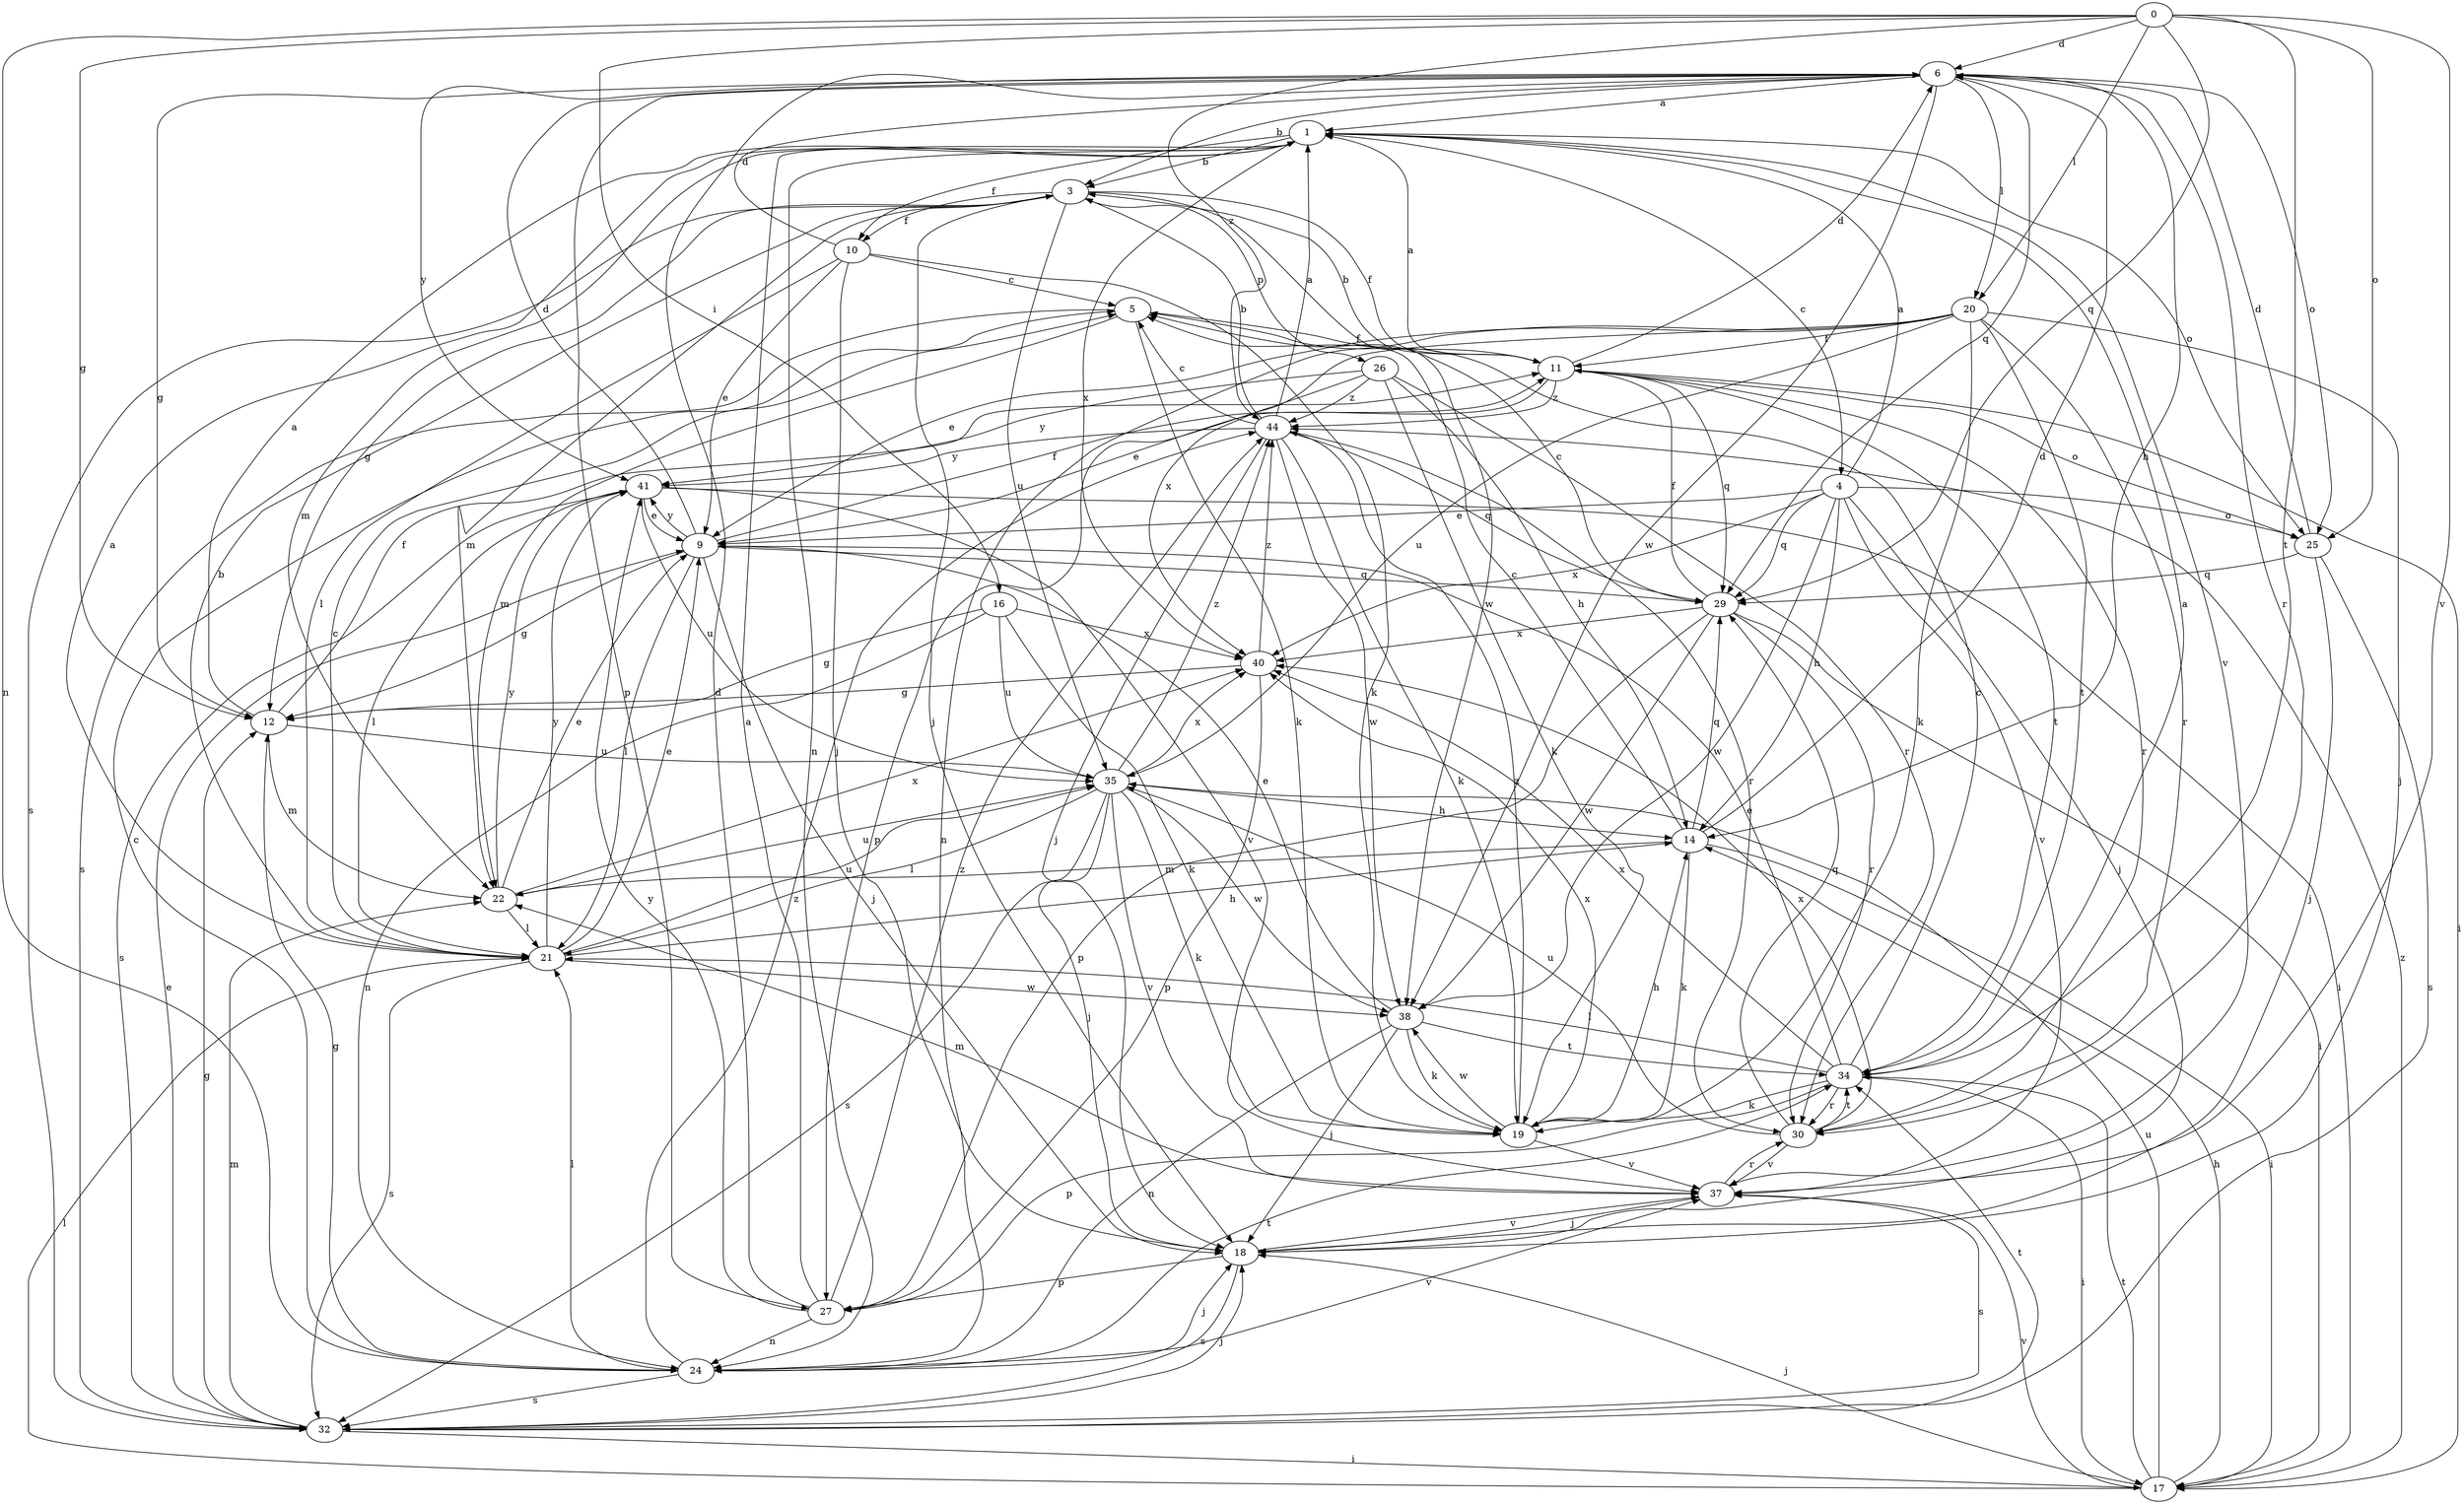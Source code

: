 strict digraph  {
0;
1;
3;
4;
5;
6;
9;
10;
11;
12;
14;
16;
17;
18;
19;
20;
21;
22;
24;
25;
26;
27;
29;
30;
32;
34;
35;
37;
38;
40;
41;
44;
0 -> 6  [label=d];
0 -> 12  [label=g];
0 -> 16  [label=i];
0 -> 20  [label=l];
0 -> 24  [label=n];
0 -> 25  [label=o];
0 -> 29  [label=q];
0 -> 34  [label=t];
0 -> 37  [label=v];
0 -> 44  [label=z];
1 -> 3  [label=b];
1 -> 4  [label=c];
1 -> 10  [label=f];
1 -> 22  [label=m];
1 -> 24  [label=n];
1 -> 25  [label=o];
1 -> 37  [label=v];
1 -> 40  [label=x];
3 -> 10  [label=f];
3 -> 11  [label=f];
3 -> 12  [label=g];
3 -> 18  [label=j];
3 -> 22  [label=m];
3 -> 26  [label=p];
3 -> 32  [label=s];
3 -> 35  [label=u];
3 -> 38  [label=w];
4 -> 1  [label=a];
4 -> 9  [label=e];
4 -> 14  [label=h];
4 -> 18  [label=j];
4 -> 25  [label=o];
4 -> 29  [label=q];
4 -> 37  [label=v];
4 -> 38  [label=w];
4 -> 40  [label=x];
5 -> 11  [label=f];
5 -> 19  [label=k];
5 -> 22  [label=m];
5 -> 32  [label=s];
6 -> 1  [label=a];
6 -> 3  [label=b];
6 -> 12  [label=g];
6 -> 14  [label=h];
6 -> 20  [label=l];
6 -> 25  [label=o];
6 -> 27  [label=p];
6 -> 29  [label=q];
6 -> 30  [label=r];
6 -> 38  [label=w];
6 -> 41  [label=y];
9 -> 6  [label=d];
9 -> 11  [label=f];
9 -> 12  [label=g];
9 -> 18  [label=j];
9 -> 21  [label=l];
9 -> 29  [label=q];
9 -> 41  [label=y];
10 -> 5  [label=c];
10 -> 6  [label=d];
10 -> 9  [label=e];
10 -> 18  [label=j];
10 -> 19  [label=k];
10 -> 21  [label=l];
11 -> 1  [label=a];
11 -> 3  [label=b];
11 -> 6  [label=d];
11 -> 9  [label=e];
11 -> 17  [label=i];
11 -> 25  [label=o];
11 -> 29  [label=q];
11 -> 30  [label=r];
11 -> 34  [label=t];
11 -> 44  [label=z];
12 -> 1  [label=a];
12 -> 11  [label=f];
12 -> 22  [label=m];
12 -> 35  [label=u];
14 -> 5  [label=c];
14 -> 6  [label=d];
14 -> 17  [label=i];
14 -> 19  [label=k];
14 -> 22  [label=m];
14 -> 29  [label=q];
16 -> 12  [label=g];
16 -> 19  [label=k];
16 -> 24  [label=n];
16 -> 35  [label=u];
16 -> 40  [label=x];
17 -> 14  [label=h];
17 -> 18  [label=j];
17 -> 21  [label=l];
17 -> 34  [label=t];
17 -> 35  [label=u];
17 -> 37  [label=v];
17 -> 44  [label=z];
18 -> 27  [label=p];
18 -> 32  [label=s];
18 -> 37  [label=v];
19 -> 14  [label=h];
19 -> 37  [label=v];
19 -> 38  [label=w];
19 -> 40  [label=x];
19 -> 44  [label=z];
20 -> 9  [label=e];
20 -> 11  [label=f];
20 -> 18  [label=j];
20 -> 19  [label=k];
20 -> 24  [label=n];
20 -> 30  [label=r];
20 -> 34  [label=t];
20 -> 35  [label=u];
20 -> 40  [label=x];
21 -> 1  [label=a];
21 -> 3  [label=b];
21 -> 5  [label=c];
21 -> 9  [label=e];
21 -> 14  [label=h];
21 -> 32  [label=s];
21 -> 35  [label=u];
21 -> 38  [label=w];
21 -> 41  [label=y];
22 -> 9  [label=e];
22 -> 21  [label=l];
22 -> 35  [label=u];
22 -> 40  [label=x];
22 -> 41  [label=y];
24 -> 5  [label=c];
24 -> 12  [label=g];
24 -> 18  [label=j];
24 -> 21  [label=l];
24 -> 32  [label=s];
24 -> 34  [label=t];
24 -> 37  [label=v];
24 -> 44  [label=z];
25 -> 6  [label=d];
25 -> 18  [label=j];
25 -> 29  [label=q];
25 -> 32  [label=s];
26 -> 14  [label=h];
26 -> 19  [label=k];
26 -> 27  [label=p];
26 -> 30  [label=r];
26 -> 41  [label=y];
26 -> 44  [label=z];
27 -> 1  [label=a];
27 -> 6  [label=d];
27 -> 24  [label=n];
27 -> 41  [label=y];
27 -> 44  [label=z];
29 -> 5  [label=c];
29 -> 11  [label=f];
29 -> 17  [label=i];
29 -> 27  [label=p];
29 -> 30  [label=r];
29 -> 38  [label=w];
29 -> 40  [label=x];
30 -> 29  [label=q];
30 -> 34  [label=t];
30 -> 35  [label=u];
30 -> 37  [label=v];
30 -> 40  [label=x];
32 -> 9  [label=e];
32 -> 12  [label=g];
32 -> 17  [label=i];
32 -> 18  [label=j];
32 -> 22  [label=m];
32 -> 34  [label=t];
34 -> 1  [label=a];
34 -> 5  [label=c];
34 -> 9  [label=e];
34 -> 17  [label=i];
34 -> 19  [label=k];
34 -> 21  [label=l];
34 -> 27  [label=p];
34 -> 30  [label=r];
34 -> 40  [label=x];
35 -> 14  [label=h];
35 -> 18  [label=j];
35 -> 19  [label=k];
35 -> 21  [label=l];
35 -> 32  [label=s];
35 -> 37  [label=v];
35 -> 38  [label=w];
35 -> 40  [label=x];
35 -> 44  [label=z];
37 -> 18  [label=j];
37 -> 22  [label=m];
37 -> 30  [label=r];
37 -> 32  [label=s];
38 -> 9  [label=e];
38 -> 18  [label=j];
38 -> 19  [label=k];
38 -> 24  [label=n];
38 -> 34  [label=t];
40 -> 12  [label=g];
40 -> 27  [label=p];
40 -> 44  [label=z];
41 -> 9  [label=e];
41 -> 17  [label=i];
41 -> 21  [label=l];
41 -> 32  [label=s];
41 -> 35  [label=u];
41 -> 37  [label=v];
44 -> 1  [label=a];
44 -> 3  [label=b];
44 -> 5  [label=c];
44 -> 18  [label=j];
44 -> 19  [label=k];
44 -> 29  [label=q];
44 -> 30  [label=r];
44 -> 38  [label=w];
44 -> 41  [label=y];
}

